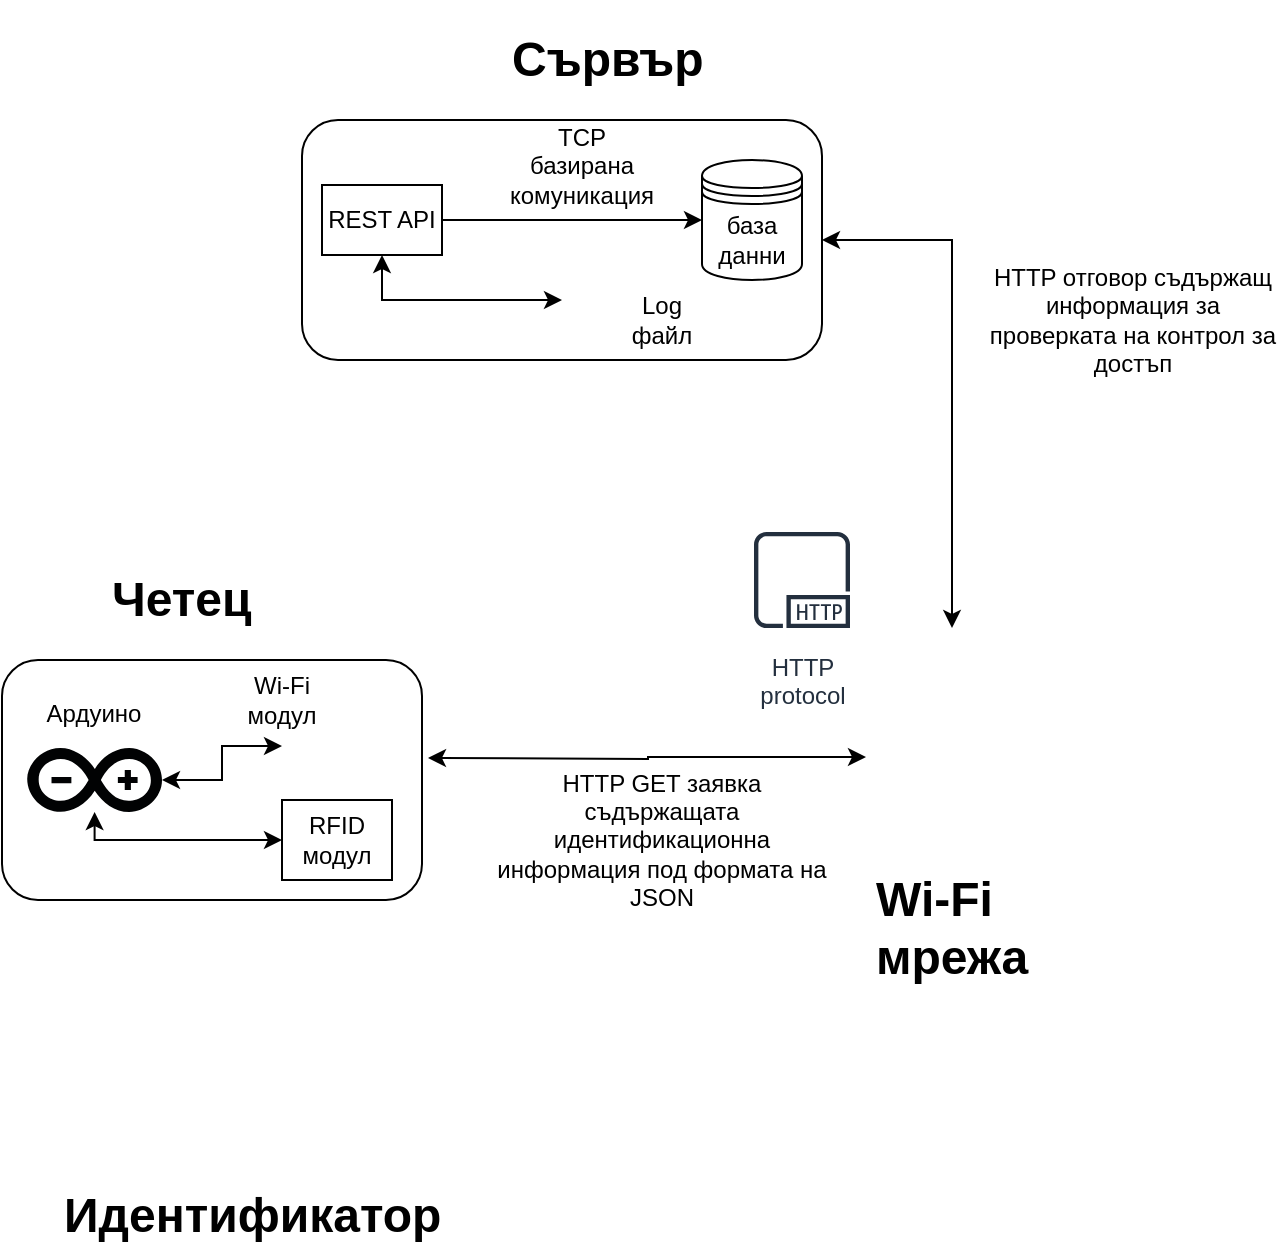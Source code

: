 <mxfile version="12.5.1" type="device"><diagram id="yaxO8EvK3V7uGrDb5Y0V" name="Page-1"><mxGraphModel dx="1346" dy="817" grid="1" gridSize="10" guides="1" tooltips="1" connect="1" arrows="1" fold="1" page="1" pageScale="1" pageWidth="850" pageHeight="1100" math="0" shadow="0"><root><mxCell id="0"/><mxCell id="1" parent="0"/><mxCell id="09XGv41mtsADDE90TomU-53" style="edgeStyle=orthogonalEdgeStyle;rounded=0;orthogonalLoop=1;jettySize=auto;html=1;exitX=1;exitY=0.5;exitDx=0;exitDy=0;startArrow=classic;startFill=1;entryX=1;entryY=0.5;entryDx=0;entryDy=0;" edge="1" parent="1" source="09XGv41mtsADDE90TomU-1" target="09XGv41mtsADDE90TomU-73"><mxGeometry relative="1" as="geometry"><mxPoint x="559" y="330" as="targetPoint"/></mxGeometry></mxCell><mxCell id="09XGv41mtsADDE90TomU-1" value="" style="rounded=1;whiteSpace=wrap;html=1;" vertex="1" parent="1"><mxGeometry x="240" y="90" width="260" height="120" as="geometry"/></mxCell><mxCell id="09XGv41mtsADDE90TomU-4" value="база данни" style="shape=datastore;whiteSpace=wrap;html=1;" vertex="1" parent="1"><mxGeometry x="440" y="110" width="50" height="60" as="geometry"/></mxCell><mxCell id="09XGv41mtsADDE90TomU-7" style="edgeStyle=orthogonalEdgeStyle;rounded=0;orthogonalLoop=1;jettySize=auto;html=1;exitX=1;exitY=0.5;exitDx=0;exitDy=0;entryX=0;entryY=0.5;entryDx=0;entryDy=0;" edge="1" parent="1" source="09XGv41mtsADDE90TomU-5" target="09XGv41mtsADDE90TomU-4"><mxGeometry relative="1" as="geometry"/></mxCell><mxCell id="09XGv41mtsADDE90TomU-94" style="edgeStyle=orthogonalEdgeStyle;rounded=0;orthogonalLoop=1;jettySize=auto;html=1;startArrow=classic;startFill=1;fontSize=12;" edge="1" parent="1" source="09XGv41mtsADDE90TomU-5" target="09XGv41mtsADDE90TomU-83"><mxGeometry relative="1" as="geometry"><Array as="points"><mxPoint x="280" y="180"/></Array></mxGeometry></mxCell><mxCell id="09XGv41mtsADDE90TomU-5" value="REST API" style="rounded=0;whiteSpace=wrap;html=1;" vertex="1" parent="1"><mxGeometry x="250" y="122.5" width="60" height="35" as="geometry"/></mxCell><mxCell id="09XGv41mtsADDE90TomU-8" value="&lt;div&gt;TCP базирана комуникация&lt;/div&gt;" style="text;html=1;strokeColor=none;fillColor=none;align=center;verticalAlign=middle;whiteSpace=wrap;rounded=0;" vertex="1" parent="1"><mxGeometry x="360" y="102.5" width="40" height="20" as="geometry"/></mxCell><mxCell id="09XGv41mtsADDE90TomU-52" style="edgeStyle=orthogonalEdgeStyle;rounded=0;orthogonalLoop=1;jettySize=auto;html=1;startArrow=classic;startFill=1;entryX=0.25;entryY=0;entryDx=0;entryDy=0;" edge="1" parent="1" target="09XGv41mtsADDE90TomU-73"><mxGeometry relative="1" as="geometry"><mxPoint x="303" y="409" as="sourcePoint"/><mxPoint x="490" y="410" as="targetPoint"/></mxGeometry></mxCell><mxCell id="09XGv41mtsADDE90TomU-31" value="" style="rounded=1;whiteSpace=wrap;html=1;" vertex="1" parent="1"><mxGeometry x="90" y="360" width="210" height="120" as="geometry"/></mxCell><mxCell id="09XGv41mtsADDE90TomU-33" value="&lt;div&gt;RFID&lt;/div&gt;&lt;div&gt;модул&lt;/div&gt;" style="rounded=0;whiteSpace=wrap;html=1;" vertex="1" parent="1"><mxGeometry x="230" y="430" width="55" height="40" as="geometry"/></mxCell><mxCell id="09XGv41mtsADDE90TomU-51" value="HTTP&#xA;protocol" style="outlineConnect=0;fontColor=#232F3E;gradientColor=none;strokeColor=#232F3E;fillColor=#ffffff;dashed=0;verticalLabelPosition=bottom;verticalAlign=top;align=center;html=1;fontSize=12;fontStyle=0;aspect=fixed;shape=mxgraph.aws4.resourceIcon;resIcon=mxgraph.aws4.http_protocol;" vertex="1" parent="1"><mxGeometry x="460" y="290" width="60" height="60" as="geometry"/></mxCell><mxCell id="09XGv41mtsADDE90TomU-81" style="edgeStyle=orthogonalEdgeStyle;rounded=0;orthogonalLoop=1;jettySize=auto;html=1;entryX=0;entryY=0.5;entryDx=0;entryDy=0;startArrow=classic;startFill=1;fontSize=12;" edge="1" parent="1" source="09XGv41mtsADDE90TomU-63" target="09XGv41mtsADDE90TomU-33"><mxGeometry relative="1" as="geometry"><Array as="points"><mxPoint x="136" y="450"/></Array></mxGeometry></mxCell><mxCell id="09XGv41mtsADDE90TomU-82" style="edgeStyle=orthogonalEdgeStyle;rounded=0;orthogonalLoop=1;jettySize=auto;html=1;startArrow=classic;startFill=1;fontSize=12;" edge="1" parent="1" source="09XGv41mtsADDE90TomU-63" target="09XGv41mtsADDE90TomU-70"><mxGeometry relative="1" as="geometry"/></mxCell><mxCell id="09XGv41mtsADDE90TomU-63" value="" style="outlineConnect=0;html=1;align=center;labelPosition=center;verticalLabelPosition=bottom;verticalAlign=top;shape=mxgraph.weblogos.arduino;fillColor=#010203;strokeColor=none;strokeWidth=1;gradientColor=none;fontSize=12;" vertex="1" parent="1"><mxGeometry x="102.6" y="404" width="67.4" height="32" as="geometry"/></mxCell><mxCell id="09XGv41mtsADDE90TomU-66" value="" style="shape=image;html=1;verticalAlign=top;verticalLabelPosition=bottom;labelBackgroundColor=#ffffff;imageAspect=0;aspect=fixed;image=https://cdn0.iconfinder.com/data/icons/elasto-online-store/26/00-ELASTOFONT-STORE-READY_contactless-128.png;rotation=90;" vertex="1" parent="1"><mxGeometry x="190" y="490" width="50" height="50" as="geometry"/></mxCell><mxCell id="09XGv41mtsADDE90TomU-67" value="" style="shape=image;html=1;verticalAlign=top;verticalLabelPosition=bottom;labelBackgroundColor=#ffffff;imageAspect=0;aspect=fixed;image=https://cdn0.iconfinder.com/data/icons/elasto-online-store/26/00-ELASTOFONT-STORE-READY_contactless-card-128.png" vertex="1" parent="1"><mxGeometry x="188" y="580" width="54" height="54" as="geometry"/></mxCell><mxCell id="09XGv41mtsADDE90TomU-69" value="" style="shape=image;html=1;verticalAlign=top;verticalLabelPosition=bottom;labelBackgroundColor=#ffffff;imageAspect=0;aspect=fixed;image=https://cdn0.iconfinder.com/data/icons/elasto-online-store/26/00-ELASTOFONT-STORE-READY_contactless-128.png;rotation=-90;" vertex="1" parent="1"><mxGeometry x="190" y="540" width="50" height="50" as="geometry"/></mxCell><mxCell id="09XGv41mtsADDE90TomU-70" value="" style="shape=image;html=1;verticalAlign=top;verticalLabelPosition=bottom;labelBackgroundColor=#ffffff;imageAspect=0;aspect=fixed;image=https://cdn3.iconfinder.com/data/icons/sympletts-free-sampler/128/wi-fi-128.png;rotation=90;" vertex="1" parent="1"><mxGeometry x="230" y="376" width="54" height="54" as="geometry"/></mxCell><mxCell id="09XGv41mtsADDE90TomU-71" value="" style="shape=image;html=1;verticalAlign=top;verticalLabelPosition=bottom;labelBackgroundColor=#ffffff;imageAspect=0;aspect=fixed;image=https://cdn2.iconfinder.com/data/icons/home-appliances-furnitures/100/wifi-128.png" vertex="1" parent="1"><mxGeometry x="541" y="422" width="48" height="48" as="geometry"/></mxCell><mxCell id="09XGv41mtsADDE90TomU-73" value="" style="shape=image;html=1;verticalAlign=top;verticalLabelPosition=bottom;labelBackgroundColor=#ffffff;imageAspect=0;aspect=fixed;image=https://cdn0.iconfinder.com/data/icons/elasto-online-store/26/00-ELASTOFONT-STORE-READY_contactless-128.png;rotation=-90;" vertex="1" parent="1"><mxGeometry x="522" y="344" width="86" height="86" as="geometry"/></mxCell><mxCell id="09XGv41mtsADDE90TomU-78" value="&lt;div&gt;Wi-Fi&lt;/div&gt;&lt;div&gt;модул&lt;br&gt;&lt;/div&gt;" style="text;html=1;strokeColor=none;fillColor=none;align=center;verticalAlign=middle;whiteSpace=wrap;rounded=0;" vertex="1" parent="1"><mxGeometry x="210" y="370" width="40" height="20" as="geometry"/></mxCell><mxCell id="09XGv41mtsADDE90TomU-79" value="Ардуино" style="text;html=1;strokeColor=none;fillColor=none;align=center;verticalAlign=middle;whiteSpace=wrap;rounded=0;" vertex="1" parent="1"><mxGeometry x="116" y="377" width="40" height="20" as="geometry"/></mxCell><mxCell id="09XGv41mtsADDE90TomU-83" value="" style="shape=image;html=1;verticalAlign=top;verticalLabelPosition=bottom;labelBackgroundColor=#ffffff;imageAspect=0;aspect=fixed;image=https://cdn0.iconfinder.com/data/icons/feather/96/591262-file-128.png;strokeColor=#000000;strokeWidth=1;fillColor=#010203;gradientColor=none;fontSize=12;" vertex="1" parent="1"><mxGeometry x="370" y="170" width="30" height="30" as="geometry"/></mxCell><mxCell id="09XGv41mtsADDE90TomU-86" value="&lt;h1&gt;Четец&lt;/h1&gt;" style="text;html=1;strokeColor=none;fillColor=none;spacing=5;spacingTop=-20;whiteSpace=wrap;overflow=hidden;rounded=0;fontSize=12;" vertex="1" parent="1"><mxGeometry x="140" y="310" width="90" height="40" as="geometry"/></mxCell><mxCell id="09XGv41mtsADDE90TomU-87" value="&lt;h1&gt;Сървър&lt;br&gt;&lt;/h1&gt;" style="text;html=1;strokeColor=none;fillColor=none;spacing=5;spacingTop=-20;whiteSpace=wrap;overflow=hidden;rounded=0;fontSize=12;" vertex="1" parent="1"><mxGeometry x="340" y="40" width="110" height="40" as="geometry"/></mxCell><mxCell id="09XGv41mtsADDE90TomU-88" value="&lt;h1&gt;Идентификатор&lt;br&gt;&lt;/h1&gt;" style="text;html=1;strokeColor=none;fillColor=none;spacing=5;spacingTop=-20;whiteSpace=wrap;overflow=hidden;rounded=0;fontSize=12;" vertex="1" parent="1"><mxGeometry x="116" y="618" width="204" height="40" as="geometry"/></mxCell><mxCell id="09XGv41mtsADDE90TomU-89" value="Log файл" style="text;html=1;strokeColor=none;fillColor=none;align=center;verticalAlign=middle;whiteSpace=wrap;rounded=0;fontSize=12;" vertex="1" parent="1"><mxGeometry x="400" y="180" width="40" height="20" as="geometry"/></mxCell><mxCell id="09XGv41mtsADDE90TomU-95" value="HTTP GET заявка съдържащата идентификационна информация под формата на JSON" style="text;html=1;strokeColor=none;fillColor=none;align=center;verticalAlign=middle;whiteSpace=wrap;rounded=0;fontSize=12;" vertex="1" parent="1"><mxGeometry x="330" y="440" width="180" height="20" as="geometry"/></mxCell><mxCell id="09XGv41mtsADDE90TomU-97" value="&lt;h1&gt;Wi-Fi мрежа&lt;br&gt;&lt;/h1&gt;" style="text;html=1;strokeColor=none;fillColor=none;spacing=5;spacingTop=-20;whiteSpace=wrap;overflow=hidden;rounded=0;fontSize=12;" vertex="1" parent="1"><mxGeometry x="522" y="460" width="90" height="70" as="geometry"/></mxCell><mxCell id="09XGv41mtsADDE90TomU-101" value="&lt;div&gt;HTTP отговор съдържащ информация за проверката на контрол за достъп&lt;/div&gt;" style="text;html=1;strokeColor=none;fillColor=none;align=center;verticalAlign=middle;whiteSpace=wrap;rounded=0;fontSize=12;" vertex="1" parent="1"><mxGeometry x="580" y="180" width="151" height="20" as="geometry"/></mxCell></root></mxGraphModel></diagram></mxfile>